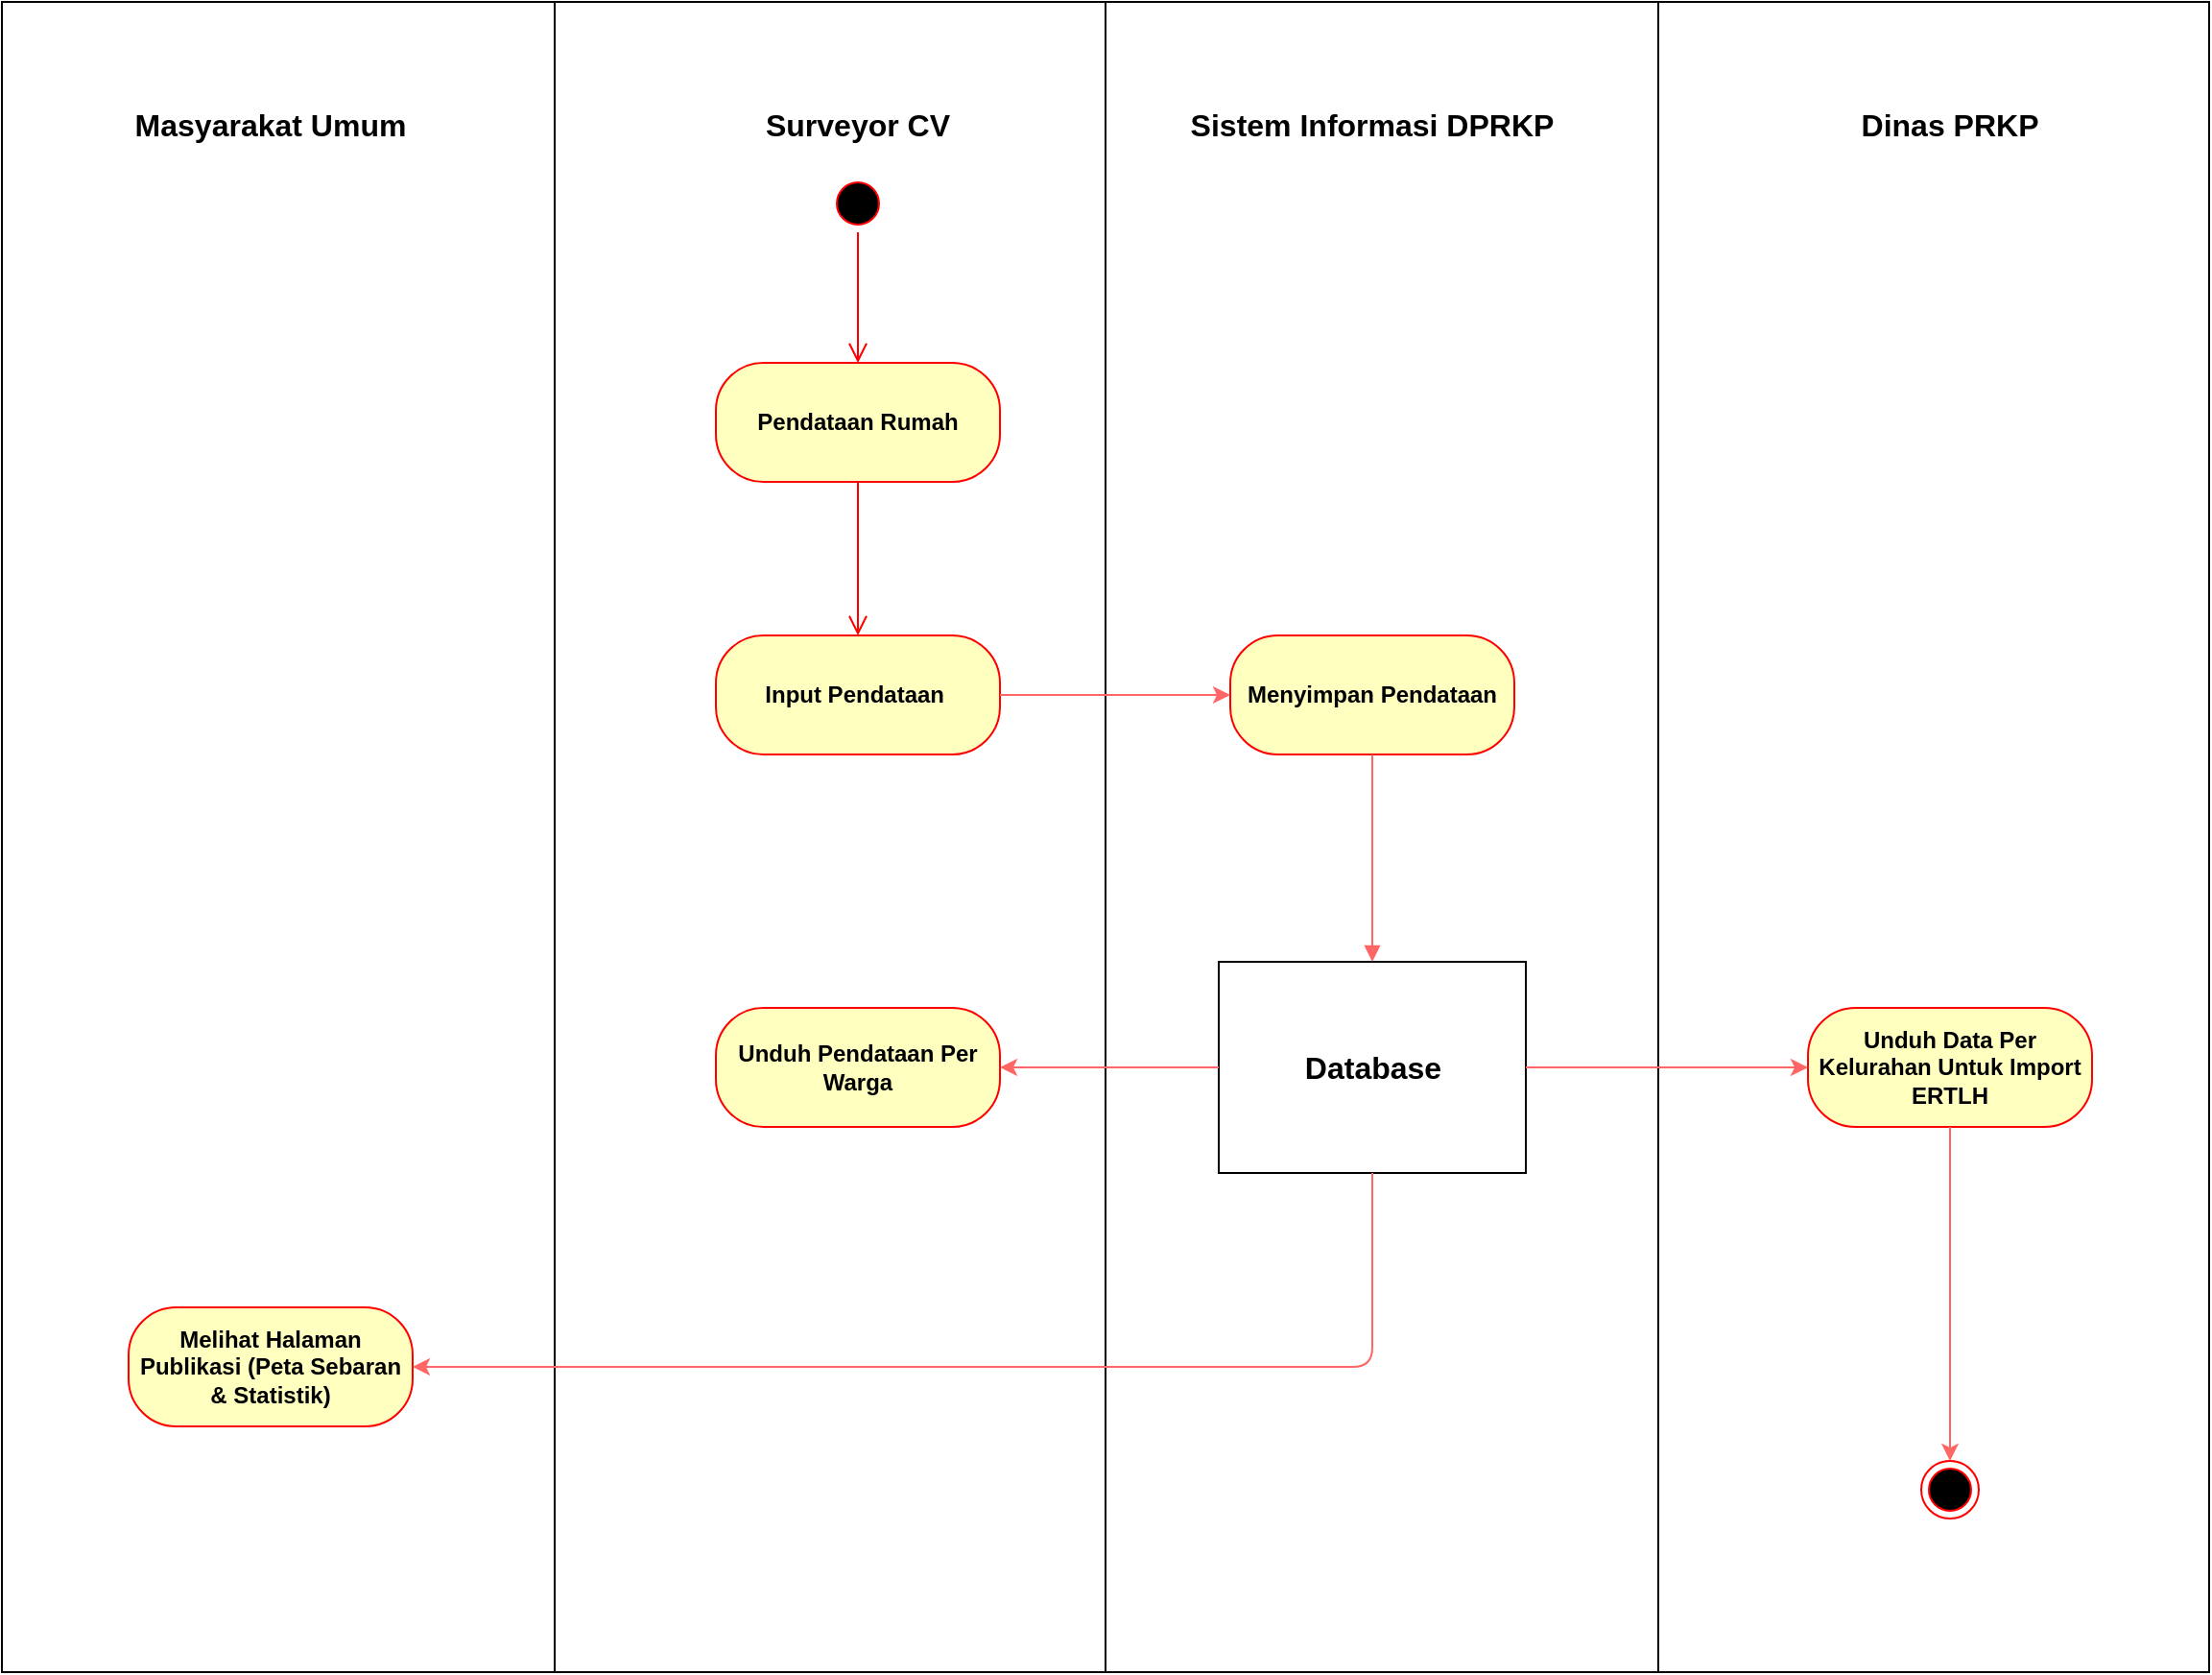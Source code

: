 <mxfile version="13.7.6" type="github">
  <diagram id="M-6_nHY1cDUSRKYvI6IK" name="Page-1">
    <mxGraphModel dx="1692" dy="457" grid="1" gridSize="10" guides="1" tooltips="1" connect="1" arrows="1" fold="1" page="1" pageScale="1" pageWidth="827" pageHeight="1169" math="0" shadow="0">
      <root>
        <mxCell id="0" />
        <mxCell id="1" parent="0" />
        <mxCell id="ZZcHqFq-lp88FjB9ps0R-9" value="" style="shape=table;html=1;whiteSpace=wrap;startSize=0;container=1;collapsible=0;childLayout=tableLayout;" vertex="1" parent="1">
          <mxGeometry x="-300" y="20" width="1150" height="870" as="geometry" />
        </mxCell>
        <mxCell id="ZZcHqFq-lp88FjB9ps0R-10" value="" style="shape=partialRectangle;html=1;whiteSpace=wrap;collapsible=0;dropTarget=0;pointerEvents=0;fillColor=none;top=0;left=0;bottom=0;right=0;points=[[0,0.5],[1,0.5]];portConstraint=eastwest;" vertex="1" parent="ZZcHqFq-lp88FjB9ps0R-9">
          <mxGeometry width="1150" height="870" as="geometry" />
        </mxCell>
        <mxCell id="ZZcHqFq-lp88FjB9ps0R-11" value="" style="shape=partialRectangle;html=1;whiteSpace=wrap;connectable=0;overflow=hidden;fillColor=none;top=0;left=0;bottom=0;right=0;" vertex="1" parent="ZZcHqFq-lp88FjB9ps0R-10">
          <mxGeometry width="288" height="870" as="geometry" />
        </mxCell>
        <mxCell id="ZZcHqFq-lp88FjB9ps0R-12" value="" style="shape=partialRectangle;html=1;whiteSpace=wrap;connectable=0;overflow=hidden;fillColor=none;top=0;left=0;bottom=0;right=0;" vertex="1" parent="ZZcHqFq-lp88FjB9ps0R-10">
          <mxGeometry x="288" width="287" height="870" as="geometry" />
        </mxCell>
        <mxCell id="ZZcHqFq-lp88FjB9ps0R-13" value="" style="shape=partialRectangle;html=1;whiteSpace=wrap;connectable=0;overflow=hidden;fillColor=none;top=0;left=0;bottom=0;right=0;" vertex="1" parent="ZZcHqFq-lp88FjB9ps0R-10">
          <mxGeometry x="575" width="288" height="870" as="geometry" />
        </mxCell>
        <mxCell id="ZZcHqFq-lp88FjB9ps0R-14" value="" style="shape=partialRectangle;html=1;whiteSpace=wrap;connectable=0;overflow=hidden;fillColor=none;top=0;left=0;bottom=0;right=0;" vertex="1" parent="ZZcHqFq-lp88FjB9ps0R-10">
          <mxGeometry x="863" width="287" height="870" as="geometry" />
        </mxCell>
        <mxCell id="R547sJcPqhLJ_ZiRgb1J-46" value="Masyarakat Umum" style="text;align=center;fontStyle=1;verticalAlign=middle;spacingLeft=3;spacingRight=3;strokeColor=none;rotatable=0;points=[[0,0.5],[1,0.5]];portConstraint=eastwest;fontSize=16;" parent="1" vertex="1">
          <mxGeometry x="-200" y="70" width="80" height="26" as="geometry" />
        </mxCell>
        <mxCell id="R547sJcPqhLJ_ZiRgb1J-47" value="Sistem Informasi DPRKP" style="text;align=center;fontStyle=1;verticalAlign=middle;spacingLeft=3;spacingRight=3;strokeColor=none;rotatable=0;points=[[0,0.5],[1,0.5]];portConstraint=eastwest;fontSize=16;" parent="1" vertex="1">
          <mxGeometry x="374" y="70" width="80" height="26" as="geometry" />
        </mxCell>
        <mxCell id="R547sJcPqhLJ_ZiRgb1J-48" value="Dinas PRKP" style="text;align=center;fontStyle=1;verticalAlign=middle;spacingLeft=3;spacingRight=3;strokeColor=none;rotatable=0;points=[[0,0.5],[1,0.5]];portConstraint=eastwest;fontSize=16;" parent="1" vertex="1">
          <mxGeometry x="675" y="70" width="80" height="26" as="geometry" />
        </mxCell>
        <mxCell id="R547sJcPqhLJ_ZiRgb1J-51" value="" style="ellipse;html=1;shape=startState;fillColor=#000000;strokeColor=#ff0000;fontSize=16;" parent="1" vertex="1">
          <mxGeometry x="131" y="110" width="30" height="30" as="geometry" />
        </mxCell>
        <mxCell id="R547sJcPqhLJ_ZiRgb1J-52" value="" style="edgeStyle=orthogonalEdgeStyle;html=1;verticalAlign=bottom;endArrow=open;endSize=8;strokeColor=#ff0000;fontSize=16;entryX=0.5;entryY=0;entryDx=0;entryDy=0;" parent="1" source="R547sJcPqhLJ_ZiRgb1J-51" edge="1" target="R547sJcPqhLJ_ZiRgb1J-54">
          <mxGeometry relative="1" as="geometry">
            <mxPoint x="180" y="200" as="targetPoint" />
          </mxGeometry>
        </mxCell>
        <mxCell id="R547sJcPqhLJ_ZiRgb1J-54" value="&lt;b&gt;Pendataan Rumah&lt;/b&gt;" style="rounded=1;whiteSpace=wrap;html=1;arcSize=40;fontColor=#000000;fillColor=#ffffc0;strokeColor=#ff0000;" parent="1" vertex="1">
          <mxGeometry x="72" y="208" width="148" height="62" as="geometry" />
        </mxCell>
        <mxCell id="R547sJcPqhLJ_ZiRgb1J-55" value="" style="edgeStyle=orthogonalEdgeStyle;html=1;verticalAlign=bottom;endArrow=open;endSize=8;strokeColor=#ff0000;fontSize=16;entryX=0.5;entryY=0;entryDx=0;entryDy=0;" parent="1" source="R547sJcPqhLJ_ZiRgb1J-54" edge="1" target="R547sJcPqhLJ_ZiRgb1J-63">
          <mxGeometry relative="1" as="geometry">
            <mxPoint x="180" y="340" as="targetPoint" />
            <Array as="points" />
          </mxGeometry>
        </mxCell>
        <mxCell id="R547sJcPqhLJ_ZiRgb1J-63" value="&lt;b&gt;Input Pendataan&amp;nbsp;&lt;/b&gt;" style="rounded=1;whiteSpace=wrap;html=1;arcSize=40;fontColor=#000000;fillColor=#ffffc0;strokeColor=#ff0000;" parent="1" vertex="1">
          <mxGeometry x="72" y="350" width="148" height="62" as="geometry" />
        </mxCell>
        <mxCell id="R547sJcPqhLJ_ZiRgb1J-64" value="&lt;b&gt;Menyimpan Pendataan&lt;/b&gt;" style="rounded=1;whiteSpace=wrap;html=1;arcSize=40;fontColor=#000000;fillColor=#ffffc0;strokeColor=#ff0000;" parent="1" vertex="1">
          <mxGeometry x="340" y="350" width="148" height="62" as="geometry" />
        </mxCell>
        <mxCell id="R547sJcPqhLJ_ZiRgb1J-71" value="" style="endArrow=classic;html=1;fontSize=16;entryX=0;entryY=0.5;entryDx=0;entryDy=0;exitX=1;exitY=0.5;exitDx=0;exitDy=0;fontColor=#FF6666;strokeColor=#FF6666;" parent="1" source="R547sJcPqhLJ_ZiRgb1J-63" target="R547sJcPqhLJ_ZiRgb1J-64" edge="1">
          <mxGeometry width="50" height="50" relative="1" as="geometry">
            <mxPoint x="220" y="150" as="sourcePoint" />
            <mxPoint x="270" y="100" as="targetPoint" />
          </mxGeometry>
        </mxCell>
        <mxCell id="R547sJcPqhLJ_ZiRgb1J-73" value="&lt;font color=&quot;#000000&quot;&gt;Database&lt;/font&gt;" style="html=1;fontSize=16;fontColor=#FF6666;fontStyle=1" parent="1" vertex="1">
          <mxGeometry x="334" y="520" width="160" height="110" as="geometry" />
        </mxCell>
        <mxCell id="R547sJcPqhLJ_ZiRgb1J-74" value="" style="html=1;verticalAlign=bottom;endArrow=block;strokeColor=#FF6666;fontSize=16;entryX=0.5;entryY=0;entryDx=0;entryDy=0;exitX=0.5;exitY=1;exitDx=0;exitDy=0;" parent="1" source="R547sJcPqhLJ_ZiRgb1J-64" target="R547sJcPqhLJ_ZiRgb1J-73" edge="1">
          <mxGeometry x="0.25" width="80" relative="1" as="geometry">
            <mxPoint x="200" y="550" as="sourcePoint" />
            <mxPoint x="280" y="550" as="targetPoint" />
            <mxPoint as="offset" />
          </mxGeometry>
        </mxCell>
        <mxCell id="R547sJcPqhLJ_ZiRgb1J-75" value="&lt;b&gt;Unduh Pendataan Per Warga&lt;/b&gt;" style="rounded=1;whiteSpace=wrap;html=1;arcSize=40;fontColor=#000000;fillColor=#ffffc0;strokeColor=#ff0000;" parent="1" vertex="1">
          <mxGeometry x="72" y="544" width="148" height="62" as="geometry" />
        </mxCell>
        <mxCell id="R547sJcPqhLJ_ZiRgb1J-76" value="" style="endArrow=classic;html=1;strokeColor=#FF6666;fontSize=16;fontColor=#000000;entryX=1;entryY=0.5;entryDx=0;entryDy=0;exitX=0;exitY=0.5;exitDx=0;exitDy=0;" parent="1" source="R547sJcPqhLJ_ZiRgb1J-73" target="R547sJcPqhLJ_ZiRgb1J-75" edge="1">
          <mxGeometry width="50" height="50" relative="1" as="geometry">
            <mxPoint x="100" y="520" as="sourcePoint" />
            <mxPoint x="150" y="470" as="targetPoint" />
          </mxGeometry>
        </mxCell>
        <mxCell id="R547sJcPqhLJ_ZiRgb1J-77" value="&lt;b&gt;Unduh Data Per Kelurahan Untuk Import ERTLH&lt;/b&gt;" style="rounded=1;whiteSpace=wrap;html=1;arcSize=40;fontColor=#000000;fillColor=#ffffc0;strokeColor=#ff0000;" parent="1" vertex="1">
          <mxGeometry x="641" y="544" width="148" height="62" as="geometry" />
        </mxCell>
        <mxCell id="R547sJcPqhLJ_ZiRgb1J-79" value="" style="endArrow=classic;html=1;strokeColor=#FF6666;fontSize=16;fontColor=#000000;exitX=1;exitY=0.5;exitDx=0;exitDy=0;entryX=0;entryY=0.5;entryDx=0;entryDy=0;" parent="1" source="R547sJcPqhLJ_ZiRgb1J-73" target="R547sJcPqhLJ_ZiRgb1J-77" edge="1">
          <mxGeometry width="50" height="50" relative="1" as="geometry">
            <mxPoint x="100" y="510" as="sourcePoint" />
            <mxPoint x="150" y="460" as="targetPoint" />
          </mxGeometry>
        </mxCell>
        <mxCell id="R547sJcPqhLJ_ZiRgb1J-80" value="" style="ellipse;html=1;shape=endState;fillColor=#000000;strokeColor=#ff0000;fontSize=16;fontColor=#000000;" parent="1" vertex="1">
          <mxGeometry x="700" y="780" width="30" height="30" as="geometry" />
        </mxCell>
        <mxCell id="R547sJcPqhLJ_ZiRgb1J-81" value="" style="endArrow=classic;html=1;strokeColor=#FF6666;fontSize=16;fontColor=#000000;entryX=0.5;entryY=0;entryDx=0;entryDy=0;exitX=0.5;exitY=1;exitDx=0;exitDy=0;" parent="1" source="R547sJcPqhLJ_ZiRgb1J-77" target="R547sJcPqhLJ_ZiRgb1J-80" edge="1">
          <mxGeometry width="50" height="50" relative="1" as="geometry">
            <mxPoint x="660" y="700" as="sourcePoint" />
            <mxPoint x="710" y="650" as="targetPoint" />
          </mxGeometry>
        </mxCell>
        <mxCell id="ZZcHqFq-lp88FjB9ps0R-16" value="Surveyor CV" style="text;align=center;fontStyle=1;verticalAlign=middle;spacingLeft=3;spacingRight=3;strokeColor=none;rotatable=0;points=[[0,0.5],[1,0.5]];portConstraint=eastwest;fontSize=16;" vertex="1" parent="1">
          <mxGeometry x="106" y="70" width="80" height="26" as="geometry" />
        </mxCell>
        <mxCell id="ZZcHqFq-lp88FjB9ps0R-17" value="&lt;b&gt;Melihat Halaman Publikasi (Peta Sebaran &amp;amp; Statistik)&lt;/b&gt;" style="rounded=1;whiteSpace=wrap;html=1;arcSize=40;fontColor=#000000;fillColor=#ffffc0;strokeColor=#ff0000;" vertex="1" parent="1">
          <mxGeometry x="-234" y="700" width="148" height="62" as="geometry" />
        </mxCell>
        <mxCell id="ZZcHqFq-lp88FjB9ps0R-18" value="" style="endArrow=classic;html=1;strokeColor=#FF6666;fontSize=16;fontColor=#000000;entryX=1;entryY=0.5;entryDx=0;entryDy=0;exitX=0.5;exitY=1;exitDx=0;exitDy=0;" edge="1" parent="1" source="R547sJcPqhLJ_ZiRgb1J-73" target="ZZcHqFq-lp88FjB9ps0R-17">
          <mxGeometry width="50" height="50" relative="1" as="geometry">
            <mxPoint x="310" y="460" as="sourcePoint" />
            <mxPoint x="360" y="410" as="targetPoint" />
            <Array as="points">
              <mxPoint x="414" y="731" />
            </Array>
          </mxGeometry>
        </mxCell>
      </root>
    </mxGraphModel>
  </diagram>
</mxfile>
